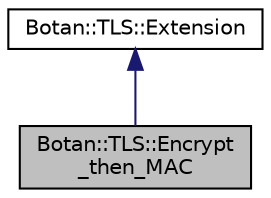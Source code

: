 digraph "Botan::TLS::Encrypt_then_MAC"
{
  edge [fontname="Helvetica",fontsize="10",labelfontname="Helvetica",labelfontsize="10"];
  node [fontname="Helvetica",fontsize="10",shape=record];
  Node2 [label="Botan::TLS::Encrypt\l_then_MAC",height=0.2,width=0.4,color="black", fillcolor="grey75", style="filled", fontcolor="black"];
  Node3 -> Node2 [dir="back",color="midnightblue",fontsize="10",style="solid",fontname="Helvetica"];
  Node3 [label="Botan::TLS::Extension",height=0.2,width=0.4,color="black", fillcolor="white", style="filled",URL="$class_botan_1_1_t_l_s_1_1_extension.html"];
}
